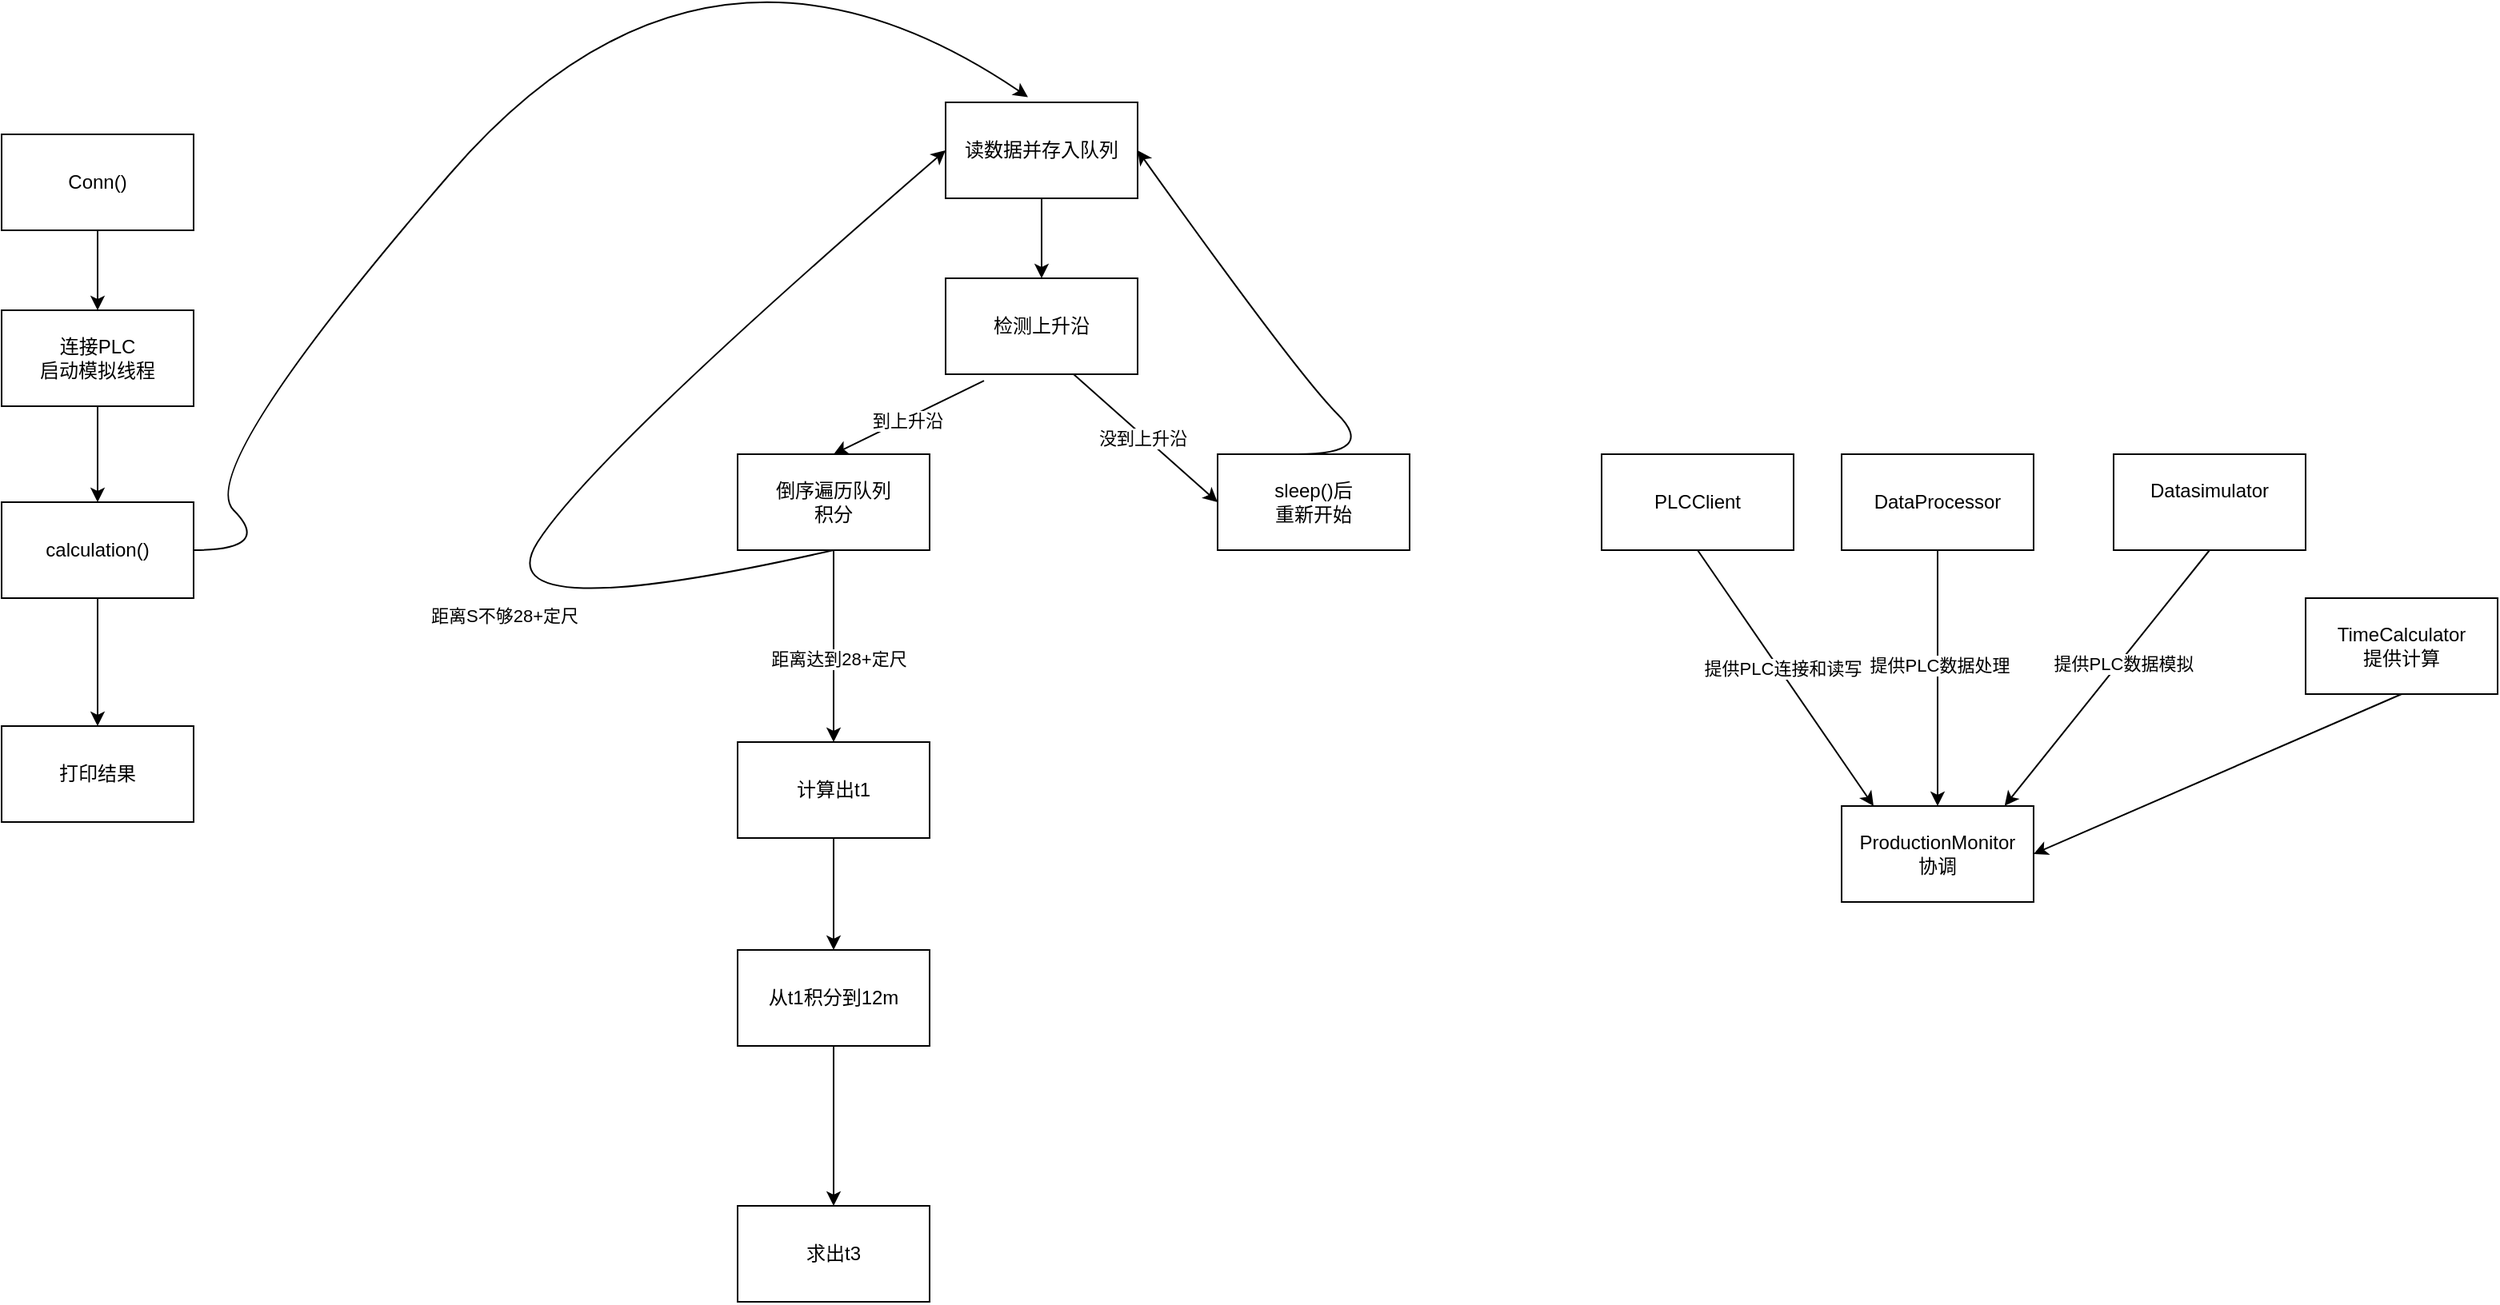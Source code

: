 <mxfile version="28.1.2">
  <diagram name="第 1 页" id="9rPCH5xLx7UisnZxytxZ">
    <mxGraphModel dx="763" dy="526" grid="1" gridSize="10" guides="1" tooltips="1" connect="1" arrows="1" fold="1" page="1" pageScale="1" pageWidth="827" pageHeight="1169" math="0" shadow="0">
      <root>
        <mxCell id="0" />
        <mxCell id="1" parent="0" />
        <mxCell id="E85mQL6Q4c73QKy1jOVc-1" value="Conn()" style="whiteSpace=wrap;html=1;" vertex="1" parent="1">
          <mxGeometry x="200" y="240" width="120" height="60" as="geometry" />
        </mxCell>
        <mxCell id="E85mQL6Q4c73QKy1jOVc-2" value="连接PLC&lt;div&gt;启动模拟线程&lt;/div&gt;" style="whiteSpace=wrap;html=1;" vertex="1" parent="1">
          <mxGeometry x="200" y="350" width="120" height="60" as="geometry" />
        </mxCell>
        <mxCell id="E85mQL6Q4c73QKy1jOVc-3" value="calculation()" style="whiteSpace=wrap;html=1;" vertex="1" parent="1">
          <mxGeometry x="200" y="470" width="120" height="60" as="geometry" />
        </mxCell>
        <mxCell id="E85mQL6Q4c73QKy1jOVc-4" value="读数据并存入队列" style="whiteSpace=wrap;html=1;" vertex="1" parent="1">
          <mxGeometry x="790" y="220" width="120" height="60" as="geometry" />
        </mxCell>
        <mxCell id="E85mQL6Q4c73QKy1jOVc-5" value="检测上升沿" style="whiteSpace=wrap;html=1;" vertex="1" parent="1">
          <mxGeometry x="790" y="330" width="120" height="60" as="geometry" />
        </mxCell>
        <mxCell id="E85mQL6Q4c73QKy1jOVc-6" value="sleep()后&lt;div&gt;重新开始&lt;/div&gt;" style="whiteSpace=wrap;html=1;" vertex="1" parent="1">
          <mxGeometry x="960" y="440" width="120" height="60" as="geometry" />
        </mxCell>
        <mxCell id="E85mQL6Q4c73QKy1jOVc-8" value="" style="curved=1;endArrow=classic;html=1;rounded=0;entryX=1;entryY=0.5;entryDx=0;entryDy=0;" edge="1" parent="1" target="E85mQL6Q4c73QKy1jOVc-4">
          <mxGeometry width="50" height="50" relative="1" as="geometry">
            <mxPoint x="1010" y="440" as="sourcePoint" />
            <mxPoint x="1060" y="390" as="targetPoint" />
            <Array as="points">
              <mxPoint x="1060" y="440" />
              <mxPoint x="1010" y="390" />
            </Array>
          </mxGeometry>
        </mxCell>
        <mxCell id="E85mQL6Q4c73QKy1jOVc-10" value="" style="endArrow=classic;html=1;rounded=0;entryX=0;entryY=0.5;entryDx=0;entryDy=0;" edge="1" parent="1" target="E85mQL6Q4c73QKy1jOVc-6">
          <mxGeometry width="50" height="50" relative="1" as="geometry">
            <mxPoint x="870" y="390" as="sourcePoint" />
            <mxPoint x="840" y="440" as="targetPoint" />
          </mxGeometry>
        </mxCell>
        <mxCell id="E85mQL6Q4c73QKy1jOVc-11" value="没到上升沿" style="edgeLabel;html=1;align=center;verticalAlign=middle;resizable=0;points=[];" vertex="1" connectable="0" parent="E85mQL6Q4c73QKy1jOVc-10">
          <mxGeometry x="-0.036" y="-1" relative="1" as="geometry">
            <mxPoint as="offset" />
          </mxGeometry>
        </mxCell>
        <mxCell id="E85mQL6Q4c73QKy1jOVc-12" value="倒序遍历队列&lt;div&gt;积分&lt;/div&gt;" style="whiteSpace=wrap;html=1;" vertex="1" parent="1">
          <mxGeometry x="660" y="440" width="120" height="60" as="geometry" />
        </mxCell>
        <mxCell id="E85mQL6Q4c73QKy1jOVc-14" value="" style="endArrow=classic;html=1;rounded=0;exitX=0.2;exitY=1.067;exitDx=0;exitDy=0;exitPerimeter=0;entryX=0.5;entryY=0;entryDx=0;entryDy=0;" edge="1" parent="1" source="E85mQL6Q4c73QKy1jOVc-5" target="E85mQL6Q4c73QKy1jOVc-12">
          <mxGeometry width="50" height="50" relative="1" as="geometry">
            <mxPoint x="710" y="520" as="sourcePoint" />
            <mxPoint x="760" y="470" as="targetPoint" />
          </mxGeometry>
        </mxCell>
        <mxCell id="E85mQL6Q4c73QKy1jOVc-15" value="到上升沿" style="edgeLabel;html=1;align=center;verticalAlign=middle;resizable=0;points=[];" vertex="1" connectable="0" parent="E85mQL6Q4c73QKy1jOVc-14">
          <mxGeometry x="0.043" y="1" relative="1" as="geometry">
            <mxPoint as="offset" />
          </mxGeometry>
        </mxCell>
        <mxCell id="E85mQL6Q4c73QKy1jOVc-16" value="" style="endArrow=classic;html=1;rounded=0;exitX=0.5;exitY=1;exitDx=0;exitDy=0;entryX=0.5;entryY=0;entryDx=0;entryDy=0;" edge="1" parent="1" source="E85mQL6Q4c73QKy1jOVc-4" target="E85mQL6Q4c73QKy1jOVc-5">
          <mxGeometry width="50" height="50" relative="1" as="geometry">
            <mxPoint x="710" y="520" as="sourcePoint" />
            <mxPoint x="760" y="470" as="targetPoint" />
          </mxGeometry>
        </mxCell>
        <mxCell id="E85mQL6Q4c73QKy1jOVc-19" value="" style="curved=1;endArrow=classic;html=1;rounded=0;exitX=0.5;exitY=1;exitDx=0;exitDy=0;entryX=0;entryY=0.5;entryDx=0;entryDy=0;" edge="1" parent="1" source="E85mQL6Q4c73QKy1jOVc-12" target="E85mQL6Q4c73QKy1jOVc-4">
          <mxGeometry width="50" height="50" relative="1" as="geometry">
            <mxPoint x="720" y="590" as="sourcePoint" />
            <mxPoint x="540" y="400" as="targetPoint" />
            <Array as="points">
              <mxPoint x="500" y="550" />
              <mxPoint x="570" y="440" />
            </Array>
          </mxGeometry>
        </mxCell>
        <mxCell id="E85mQL6Q4c73QKy1jOVc-20" value="距离S不够28+定尺" style="edgeLabel;html=1;align=center;verticalAlign=middle;resizable=0;points=[];" vertex="1" connectable="0" parent="E85mQL6Q4c73QKy1jOVc-19">
          <mxGeometry x="-0.352" y="-7" relative="1" as="geometry">
            <mxPoint y="1" as="offset" />
          </mxGeometry>
        </mxCell>
        <mxCell id="E85mQL6Q4c73QKy1jOVc-21" value="计算出t1" style="whiteSpace=wrap;html=1;" vertex="1" parent="1">
          <mxGeometry x="660" y="620" width="120" height="60" as="geometry" />
        </mxCell>
        <mxCell id="E85mQL6Q4c73QKy1jOVc-22" value="" style="endArrow=classic;html=1;rounded=0;exitX=0.5;exitY=1;exitDx=0;exitDy=0;entryX=0.5;entryY=0;entryDx=0;entryDy=0;" edge="1" parent="1" source="E85mQL6Q4c73QKy1jOVc-12" target="E85mQL6Q4c73QKy1jOVc-21">
          <mxGeometry width="50" height="50" relative="1" as="geometry">
            <mxPoint x="710" y="520" as="sourcePoint" />
            <mxPoint x="760" y="470" as="targetPoint" />
          </mxGeometry>
        </mxCell>
        <mxCell id="E85mQL6Q4c73QKy1jOVc-23" value="距离达到28+定尺" style="edgeLabel;html=1;align=center;verticalAlign=middle;resizable=0;points=[];" vertex="1" connectable="0" parent="E85mQL6Q4c73QKy1jOVc-22">
          <mxGeometry x="0.108" y="3" relative="1" as="geometry">
            <mxPoint y="1" as="offset" />
          </mxGeometry>
        </mxCell>
        <mxCell id="E85mQL6Q4c73QKy1jOVc-24" value="从t1积分到12m" style="whiteSpace=wrap;html=1;" vertex="1" parent="1">
          <mxGeometry x="660" y="750" width="120" height="60" as="geometry" />
        </mxCell>
        <mxCell id="E85mQL6Q4c73QKy1jOVc-25" value="" style="endArrow=classic;html=1;rounded=0;exitX=0.5;exitY=1;exitDx=0;exitDy=0;entryX=0.5;entryY=0;entryDx=0;entryDy=0;" edge="1" parent="1" source="E85mQL6Q4c73QKy1jOVc-21" target="E85mQL6Q4c73QKy1jOVc-24">
          <mxGeometry width="50" height="50" relative="1" as="geometry">
            <mxPoint x="740" y="730" as="sourcePoint" />
            <mxPoint x="790" y="680" as="targetPoint" />
          </mxGeometry>
        </mxCell>
        <mxCell id="E85mQL6Q4c73QKy1jOVc-26" value="求出t3" style="whiteSpace=wrap;html=1;" vertex="1" parent="1">
          <mxGeometry x="660" y="910" width="120" height="60" as="geometry" />
        </mxCell>
        <mxCell id="E85mQL6Q4c73QKy1jOVc-27" value="" style="endArrow=classic;html=1;rounded=0;exitX=0.5;exitY=1;exitDx=0;exitDy=0;" edge="1" parent="1" source="E85mQL6Q4c73QKy1jOVc-24" target="E85mQL6Q4c73QKy1jOVc-26">
          <mxGeometry width="50" height="50" relative="1" as="geometry">
            <mxPoint x="710" y="880" as="sourcePoint" />
            <mxPoint x="760" y="830" as="targetPoint" />
          </mxGeometry>
        </mxCell>
        <mxCell id="E85mQL6Q4c73QKy1jOVc-29" value="" style="curved=1;endArrow=classic;html=1;rounded=0;entryX=0.429;entryY=-0.055;entryDx=0;entryDy=0;entryPerimeter=0;" edge="1" parent="1" target="E85mQL6Q4c73QKy1jOVc-4">
          <mxGeometry width="50" height="50" relative="1" as="geometry">
            <mxPoint x="320" y="500" as="sourcePoint" />
            <mxPoint x="800" y="130" as="targetPoint" />
            <Array as="points">
              <mxPoint x="370" y="500" />
              <mxPoint x="320" y="450" />
              <mxPoint x="640" y="80" />
            </Array>
          </mxGeometry>
        </mxCell>
        <mxCell id="E85mQL6Q4c73QKy1jOVc-31" value="打印结果" style="whiteSpace=wrap;html=1;" vertex="1" parent="1">
          <mxGeometry x="200" y="610" width="120" height="60" as="geometry" />
        </mxCell>
        <mxCell id="E85mQL6Q4c73QKy1jOVc-35" value="" style="endArrow=classic;html=1;rounded=0;entryX=0.5;entryY=0;entryDx=0;entryDy=0;" edge="1" parent="1" target="E85mQL6Q4c73QKy1jOVc-2">
          <mxGeometry width="50" height="50" relative="1" as="geometry">
            <mxPoint x="260" y="300" as="sourcePoint" />
            <mxPoint x="310" y="250" as="targetPoint" />
          </mxGeometry>
        </mxCell>
        <mxCell id="E85mQL6Q4c73QKy1jOVc-36" value="" style="endArrow=classic;html=1;rounded=0;entryX=0.5;entryY=0;entryDx=0;entryDy=0;exitX=0.5;exitY=1;exitDx=0;exitDy=0;" edge="1" parent="1" source="E85mQL6Q4c73QKy1jOVc-2" target="E85mQL6Q4c73QKy1jOVc-3">
          <mxGeometry width="50" height="50" relative="1" as="geometry">
            <mxPoint x="270" y="440" as="sourcePoint" />
            <mxPoint x="270" y="490" as="targetPoint" />
          </mxGeometry>
        </mxCell>
        <mxCell id="E85mQL6Q4c73QKy1jOVc-37" value="" style="endArrow=classic;html=1;rounded=0;exitX=0.5;exitY=1;exitDx=0;exitDy=0;" edge="1" parent="1" source="E85mQL6Q4c73QKy1jOVc-3">
          <mxGeometry width="50" height="50" relative="1" as="geometry">
            <mxPoint x="260" y="560" as="sourcePoint" />
            <mxPoint x="260" y="610" as="targetPoint" />
          </mxGeometry>
        </mxCell>
        <mxCell id="E85mQL6Q4c73QKy1jOVc-38" value="PLCClient" style="whiteSpace=wrap;html=1;" vertex="1" parent="1">
          <mxGeometry x="1200" y="440" width="120" height="60" as="geometry" />
        </mxCell>
        <mxCell id="E85mQL6Q4c73QKy1jOVc-39" value="DataProcessor" style="whiteSpace=wrap;html=1;" vertex="1" parent="1">
          <mxGeometry x="1350" y="440" width="120" height="60" as="geometry" />
        </mxCell>
        <mxCell id="E85mQL6Q4c73QKy1jOVc-40" value="Datasimulator&lt;div&gt;&lt;br&gt;&lt;/div&gt;" style="whiteSpace=wrap;html=1;" vertex="1" parent="1">
          <mxGeometry x="1520" y="440" width="120" height="60" as="geometry" />
        </mxCell>
        <mxCell id="E85mQL6Q4c73QKy1jOVc-41" value="ProductionMonitor&lt;div&gt;协调&lt;/div&gt;" style="whiteSpace=wrap;html=1;" vertex="1" parent="1">
          <mxGeometry x="1350" y="660" width="120" height="60" as="geometry" />
        </mxCell>
        <mxCell id="E85mQL6Q4c73QKy1jOVc-42" value="" style="endArrow=classic;html=1;rounded=0;exitX=0.5;exitY=1;exitDx=0;exitDy=0;" edge="1" parent="1" source="E85mQL6Q4c73QKy1jOVc-38">
          <mxGeometry width="50" height="50" relative="1" as="geometry">
            <mxPoint x="1300" y="590" as="sourcePoint" />
            <mxPoint x="1370" y="660" as="targetPoint" />
          </mxGeometry>
        </mxCell>
        <mxCell id="E85mQL6Q4c73QKy1jOVc-46" value="提供PLC连接和读写" style="edgeLabel;html=1;align=center;verticalAlign=middle;resizable=0;points=[];" vertex="1" connectable="0" parent="E85mQL6Q4c73QKy1jOVc-42">
          <mxGeometry x="-0.068" y="2" relative="1" as="geometry">
            <mxPoint as="offset" />
          </mxGeometry>
        </mxCell>
        <mxCell id="E85mQL6Q4c73QKy1jOVc-43" value="" style="endArrow=classic;html=1;rounded=0;exitX=0.5;exitY=1;exitDx=0;exitDy=0;entryX=0.5;entryY=0;entryDx=0;entryDy=0;" edge="1" parent="1" source="E85mQL6Q4c73QKy1jOVc-39" target="E85mQL6Q4c73QKy1jOVc-41">
          <mxGeometry width="50" height="50" relative="1" as="geometry">
            <mxPoint x="1410" y="580" as="sourcePoint" />
            <mxPoint x="1460" y="530" as="targetPoint" />
          </mxGeometry>
        </mxCell>
        <mxCell id="E85mQL6Q4c73QKy1jOVc-47" value="提供PLC数据处理" style="edgeLabel;html=1;align=center;verticalAlign=middle;resizable=0;points=[];" vertex="1" connectable="0" parent="E85mQL6Q4c73QKy1jOVc-43">
          <mxGeometry x="-0.097" y="1" relative="1" as="geometry">
            <mxPoint as="offset" />
          </mxGeometry>
        </mxCell>
        <mxCell id="E85mQL6Q4c73QKy1jOVc-44" value="" style="endArrow=classic;html=1;rounded=0;entryX=0.849;entryY=-0.002;entryDx=0;entryDy=0;exitX=0.5;exitY=1;exitDx=0;exitDy=0;entryPerimeter=0;" edge="1" parent="1" source="E85mQL6Q4c73QKy1jOVc-40" target="E85mQL6Q4c73QKy1jOVc-41">
          <mxGeometry width="50" height="50" relative="1" as="geometry">
            <mxPoint x="1520" y="570" as="sourcePoint" />
            <mxPoint x="1520" y="730" as="targetPoint" />
          </mxGeometry>
        </mxCell>
        <mxCell id="E85mQL6Q4c73QKy1jOVc-48" value="提供PLC数据模拟" style="edgeLabel;html=1;align=center;verticalAlign=middle;resizable=0;points=[];" vertex="1" connectable="0" parent="E85mQL6Q4c73QKy1jOVc-44">
          <mxGeometry x="-0.128" y="2" relative="1" as="geometry">
            <mxPoint as="offset" />
          </mxGeometry>
        </mxCell>
        <mxCell id="E85mQL6Q4c73QKy1jOVc-49" value="TimeCalculator&lt;div&gt;提供计算&lt;/div&gt;" style="whiteSpace=wrap;html=1;" vertex="1" parent="1">
          <mxGeometry x="1640" y="530" width="120" height="60" as="geometry" />
        </mxCell>
        <mxCell id="E85mQL6Q4c73QKy1jOVc-50" value="" style="endArrow=classic;html=1;rounded=0;exitX=0.5;exitY=1;exitDx=0;exitDy=0;entryX=1;entryY=0.5;entryDx=0;entryDy=0;" edge="1" parent="1" source="E85mQL6Q4c73QKy1jOVc-49" target="E85mQL6Q4c73QKy1jOVc-41">
          <mxGeometry width="50" height="50" relative="1" as="geometry">
            <mxPoint x="1590" y="670" as="sourcePoint" />
            <mxPoint x="1640" y="620" as="targetPoint" />
          </mxGeometry>
        </mxCell>
      </root>
    </mxGraphModel>
  </diagram>
</mxfile>
